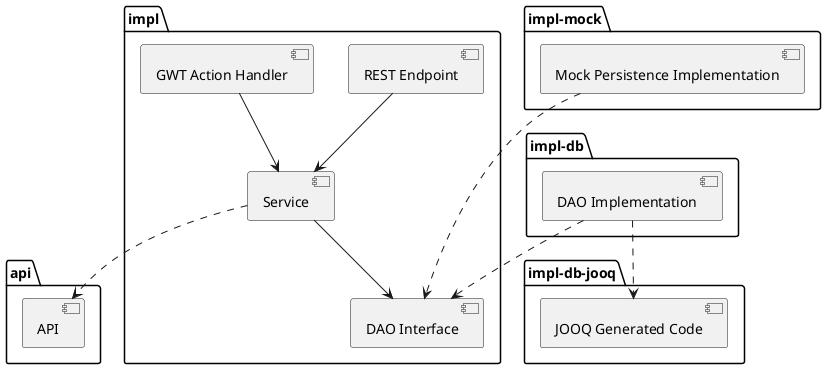 @startuml

package "api" {
[API]
}

package "impl" {
[REST Endpoint]
[GWT Action Handler]
[Service]
[DAO Interface]
}

package "impl-db" {
[DAO Implementation]
}

package "impl-db-jooq" {
[JOOQ Generated Code]
}

package "impl-mock" {
[Mock Persistence Implementation]
}

[Service] ..> [API]
[REST Endpoint] --> [Service]
[GWT Action Handler] --> [Service]
[Service] --> [DAO Interface]
[DAO Implementation] ..> [DAO Interface]
[DAO Implementation] ..> [JOOQ Generated Code]
[Mock Persistence Implementation] ...> [DAO Interface]

@enduml